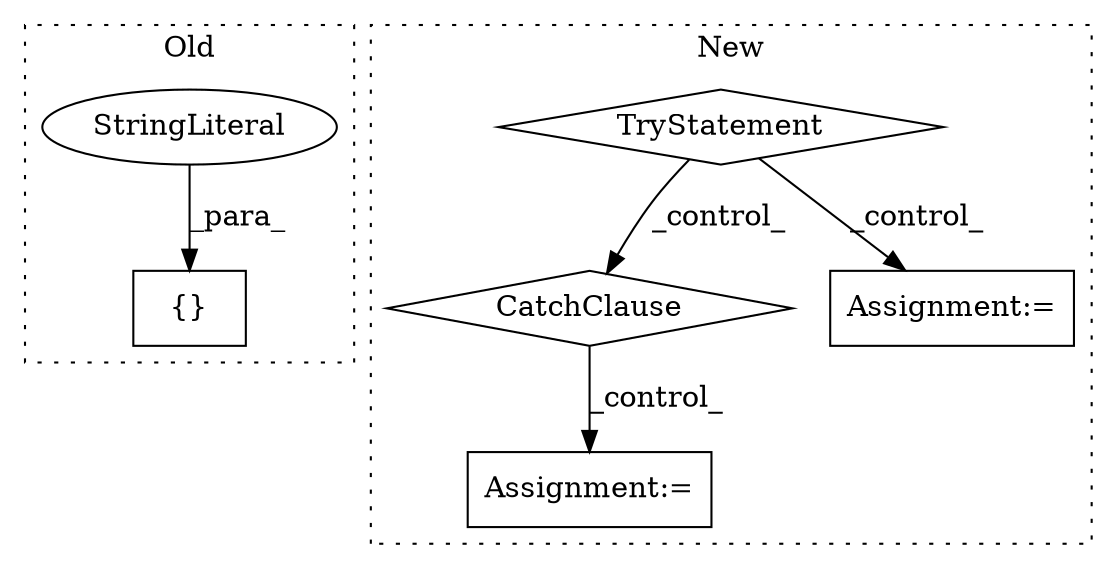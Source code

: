 digraph G {
subgraph cluster0 {
1 [label="{}" a="4" s="526,559" l="1,1" shape="box"];
4 [label="StringLiteral" a="45" s="542" l="8" shape="ellipse"];
label = "Old";
style="dotted";
}
subgraph cluster1 {
2 [label="TryStatement" a="54" s="429" l="4" shape="diamond"];
3 [label="CatchClause" a="12" s="463,497" l="11,2" shape="diamond"];
5 [label="Assignment:=" a="7" s="447" l="1" shape="box"];
6 [label="Assignment:=" a="7" s="513" l="1" shape="box"];
label = "New";
style="dotted";
}
2 -> 3 [label="_control_"];
2 -> 5 [label="_control_"];
3 -> 6 [label="_control_"];
4 -> 1 [label="_para_"];
}